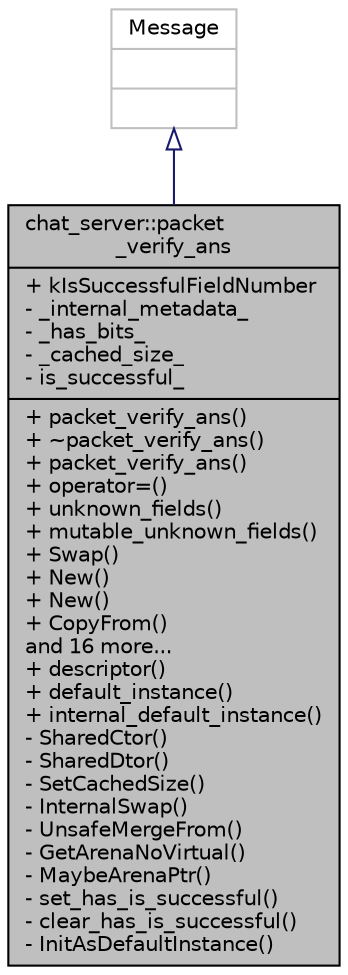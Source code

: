 digraph "chat_server::packet_verify_ans"
{
  edge [fontname="Helvetica",fontsize="10",labelfontname="Helvetica",labelfontsize="10"];
  node [fontname="Helvetica",fontsize="10",shape=record];
  Node0 [label="{chat_server::packet\l_verify_ans\n|+ kIsSuccessfulFieldNumber\l- _internal_metadata_\l- _has_bits_\l- _cached_size_\l- is_successful_\l|+ packet_verify_ans()\l+ ~packet_verify_ans()\l+ packet_verify_ans()\l+ operator=()\l+ unknown_fields()\l+ mutable_unknown_fields()\l+ Swap()\l+ New()\l+ New()\l+ CopyFrom()\land 16 more...\l+ descriptor()\l+ default_instance()\l+ internal_default_instance()\l- SharedCtor()\l- SharedDtor()\l- SetCachedSize()\l- InternalSwap()\l- UnsafeMergeFrom()\l- GetArenaNoVirtual()\l- MaybeArenaPtr()\l- set_has_is_successful()\l- clear_has_is_successful()\l- InitAsDefaultInstance()\l}",height=0.2,width=0.4,color="black", fillcolor="grey75", style="filled", fontcolor="black"];
  Node1 -> Node0 [dir="back",color="midnightblue",fontsize="10",style="solid",arrowtail="onormal",fontname="Helvetica"];
  Node1 [label="{Message\n||}",height=0.2,width=0.4,color="grey75", fillcolor="white", style="filled"];
}
